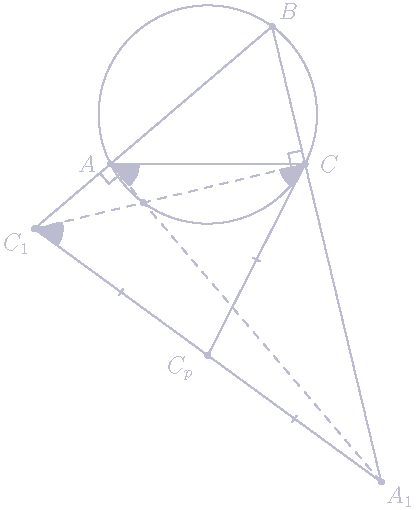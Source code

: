 import geometry;
size(9cm);

pen penColor = rgb("bcbdd0");

triangle t = triangleabc(4, 6, 5.5);

point B = t.C;
point A = t.A;
point C = t.B;

circle w = circle(t);

line a = tangent(w, A);
line c = tangent(w, C);

point M = midpoint(segment(A, C));

point P = intersectionpoint(a, c);

point A1 = intersectionpoint(perpendicular(A, line(B, A)), line(B, C));
point C1 = intersectionpoint(perpendicular(C, line(B, C)), line(B, A));


//draw

dot("$B$", B, N+E, fontsize(12) + penColor);
dot("$A$", A, S*0+W*2, fontsize(12) + penColor);
dot("$C$", C, S*0+E*2, fontsize(12) + penColor);

//dot("$M$", M, S*1.5+W*0.7, fontsize(12) + penColor);

draw(t, penColor);
draw(w, penColor);

//draw(segment(A, P), penColor);
//draw(segment(A1, P), penColor);


draw(segment(A, C1), penColor);
draw(segment(C, A1), penColor);

draw(segment(A, A1), penColor+dashed);
draw(segment(C, C1), penColor+dashed);


draw(segment(C1, P), penColor, StickIntervalMarker(1, 1, 4, penColor));
draw(segment(C, P), penColor, StickIntervalMarker(1, 1, 4, penColor));
draw(segment(A1, P), penColor, StickIntervalMarker(1, 1, 4, penColor));

//draw(segment(B, M), penColor);
//draw(segment(B, P), penColor);

dot("$C_p$", P, S+W*2, fontsize(12) + penColor);

//markangle(A, B, M, penColor, n=1, radius=6mm);
//markangle(P, B, C, penColor, n=1, radius=6.7mm);



dot("$A_1$", A1, SE, fontsize(12) + penColor);
dot("$C_1$", C1, SW, fontsize(12) + penColor);



markrightangle(A1, A, C1, 7, penColor);
markrightangle(C1, C, B, 7, penColor);


dot(intersectionpoint(line(A, A1), line(C, C1)), penColor);

markangle(C1, C, P,  penColor, n=1, Fill(penColor), radius=4.5mm);
markangle(A1, A, C,  penColor, n=1, Fill(penColor), radius=5mm);
markangle(A1, C1, C, penColor, n=1, Fill(penColor), radius=5mm);

/*
markangle(Label("$\alpha$", fontsize(10) + penColor), C1, C, P, penColor, n=1, radius=4.5mm);
markangle(Label("$\alpha$", fontsize(10) + penColor), A1, A, C, penColor, n=1, radius=5mm);
markangle(Label("$\alpha$", fontsize(10) + penColor), A1, C1, C, penColor, n=1, radius=5mm);
*/
